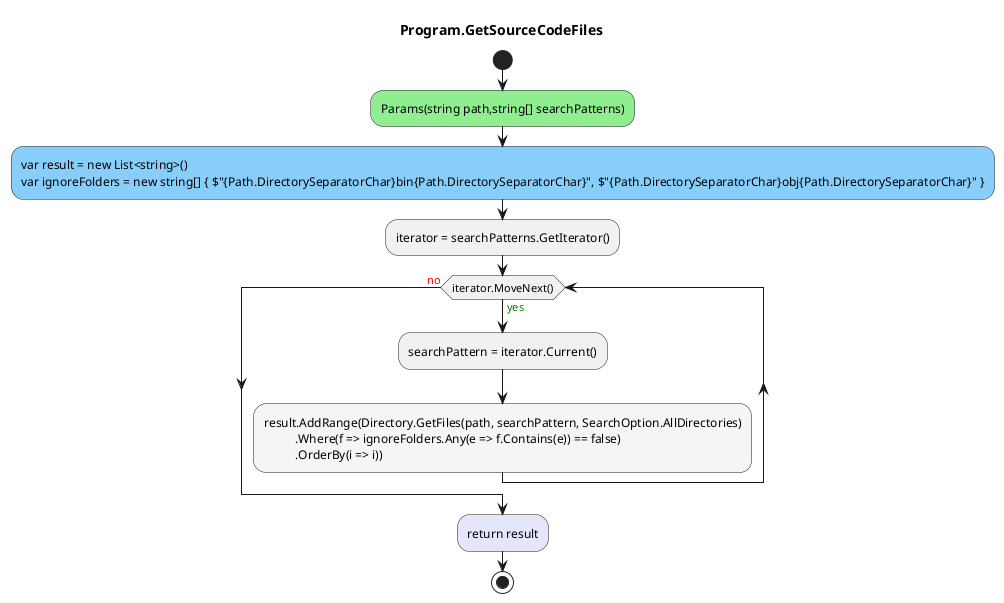 @startuml Program.GetSourceCodeFiles
title Program.GetSourceCodeFiles
start
#LightGreen:Params(string path,string[] searchPatterns);
#LightSkyBlue:var result = new List<string>()\nvar ignoreFolders = new string[] { $"{Path.DirectorySeparatorChar}bin{Path.DirectorySeparatorChar}", $"{Path.DirectorySeparatorChar}obj{Path.DirectorySeparatorChar}" };
:iterator = searchPatterns.GetIterator();
while (iterator.MoveNext()) is (<color:green>yes)
:searchPattern = iterator.Current();
            #WhiteSmoke:result.AddRange(Directory.GetFiles(path, searchPattern, SearchOption.AllDirectories)
                      .Where(f => ignoreFolders.Any(e => f.Contains(e)) == false)
                      .OrderBy(i => i));
endwhile (<color:red>no)
#Lavender:return result;
stop
@enduml
